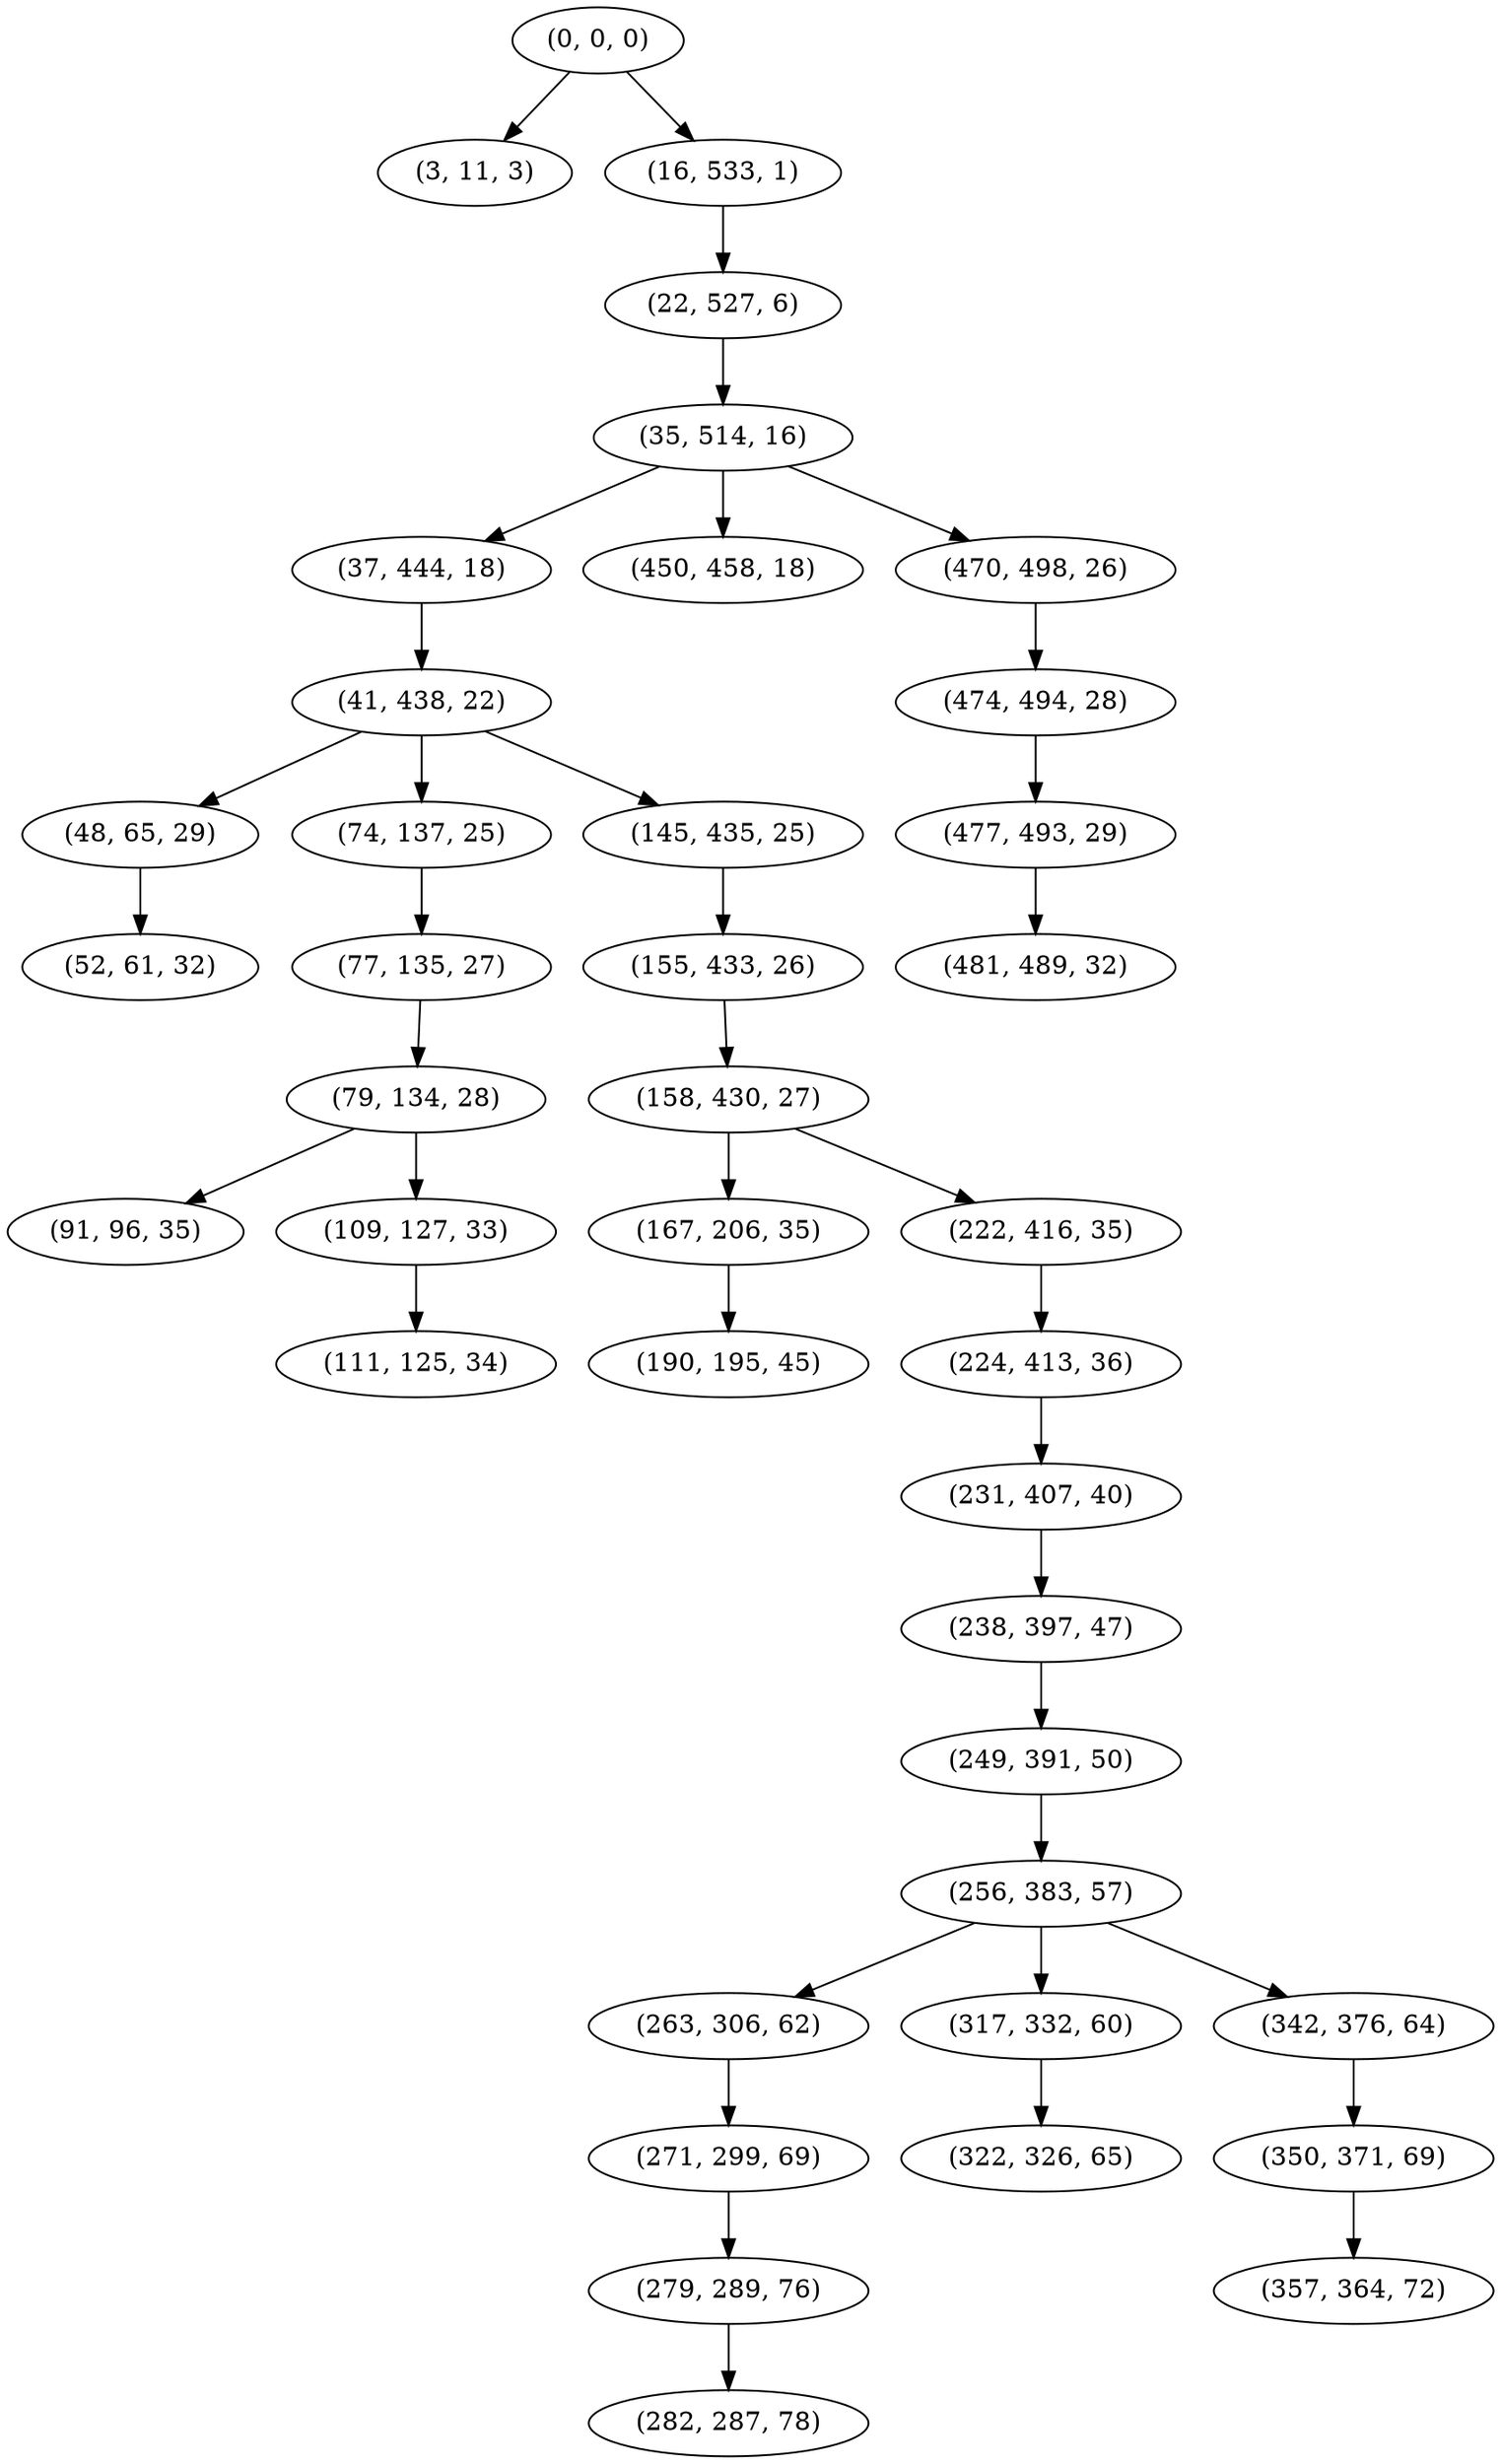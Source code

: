 digraph tree {
    "(0, 0, 0)";
    "(3, 11, 3)";
    "(16, 533, 1)";
    "(22, 527, 6)";
    "(35, 514, 16)";
    "(37, 444, 18)";
    "(41, 438, 22)";
    "(48, 65, 29)";
    "(52, 61, 32)";
    "(74, 137, 25)";
    "(77, 135, 27)";
    "(79, 134, 28)";
    "(91, 96, 35)";
    "(109, 127, 33)";
    "(111, 125, 34)";
    "(145, 435, 25)";
    "(155, 433, 26)";
    "(158, 430, 27)";
    "(167, 206, 35)";
    "(190, 195, 45)";
    "(222, 416, 35)";
    "(224, 413, 36)";
    "(231, 407, 40)";
    "(238, 397, 47)";
    "(249, 391, 50)";
    "(256, 383, 57)";
    "(263, 306, 62)";
    "(271, 299, 69)";
    "(279, 289, 76)";
    "(282, 287, 78)";
    "(317, 332, 60)";
    "(322, 326, 65)";
    "(342, 376, 64)";
    "(350, 371, 69)";
    "(357, 364, 72)";
    "(450, 458, 18)";
    "(470, 498, 26)";
    "(474, 494, 28)";
    "(477, 493, 29)";
    "(481, 489, 32)";
    "(0, 0, 0)" -> "(3, 11, 3)";
    "(0, 0, 0)" -> "(16, 533, 1)";
    "(16, 533, 1)" -> "(22, 527, 6)";
    "(22, 527, 6)" -> "(35, 514, 16)";
    "(35, 514, 16)" -> "(37, 444, 18)";
    "(35, 514, 16)" -> "(450, 458, 18)";
    "(35, 514, 16)" -> "(470, 498, 26)";
    "(37, 444, 18)" -> "(41, 438, 22)";
    "(41, 438, 22)" -> "(48, 65, 29)";
    "(41, 438, 22)" -> "(74, 137, 25)";
    "(41, 438, 22)" -> "(145, 435, 25)";
    "(48, 65, 29)" -> "(52, 61, 32)";
    "(74, 137, 25)" -> "(77, 135, 27)";
    "(77, 135, 27)" -> "(79, 134, 28)";
    "(79, 134, 28)" -> "(91, 96, 35)";
    "(79, 134, 28)" -> "(109, 127, 33)";
    "(109, 127, 33)" -> "(111, 125, 34)";
    "(145, 435, 25)" -> "(155, 433, 26)";
    "(155, 433, 26)" -> "(158, 430, 27)";
    "(158, 430, 27)" -> "(167, 206, 35)";
    "(158, 430, 27)" -> "(222, 416, 35)";
    "(167, 206, 35)" -> "(190, 195, 45)";
    "(222, 416, 35)" -> "(224, 413, 36)";
    "(224, 413, 36)" -> "(231, 407, 40)";
    "(231, 407, 40)" -> "(238, 397, 47)";
    "(238, 397, 47)" -> "(249, 391, 50)";
    "(249, 391, 50)" -> "(256, 383, 57)";
    "(256, 383, 57)" -> "(263, 306, 62)";
    "(256, 383, 57)" -> "(317, 332, 60)";
    "(256, 383, 57)" -> "(342, 376, 64)";
    "(263, 306, 62)" -> "(271, 299, 69)";
    "(271, 299, 69)" -> "(279, 289, 76)";
    "(279, 289, 76)" -> "(282, 287, 78)";
    "(317, 332, 60)" -> "(322, 326, 65)";
    "(342, 376, 64)" -> "(350, 371, 69)";
    "(350, 371, 69)" -> "(357, 364, 72)";
    "(470, 498, 26)" -> "(474, 494, 28)";
    "(474, 494, 28)" -> "(477, 493, 29)";
    "(477, 493, 29)" -> "(481, 489, 32)";
}
